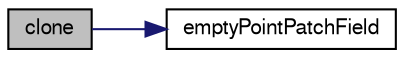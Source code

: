 digraph "clone"
{
  bgcolor="transparent";
  edge [fontname="FreeSans",fontsize="10",labelfontname="FreeSans",labelfontsize="10"];
  node [fontname="FreeSans",fontsize="10",shape=record];
  rankdir="LR";
  Node108 [label="clone",height=0.2,width=0.4,color="black", fillcolor="grey75", style="filled", fontcolor="black"];
  Node108 -> Node109 [color="midnightblue",fontsize="10",style="solid",fontname="FreeSans"];
  Node109 [label="emptyPointPatchField",height=0.2,width=0.4,color="black",URL="$a26590.html#ac3018cfe1c2800898045ad2d9eaf0888",tooltip="Construct from patch and internal field. "];
}
